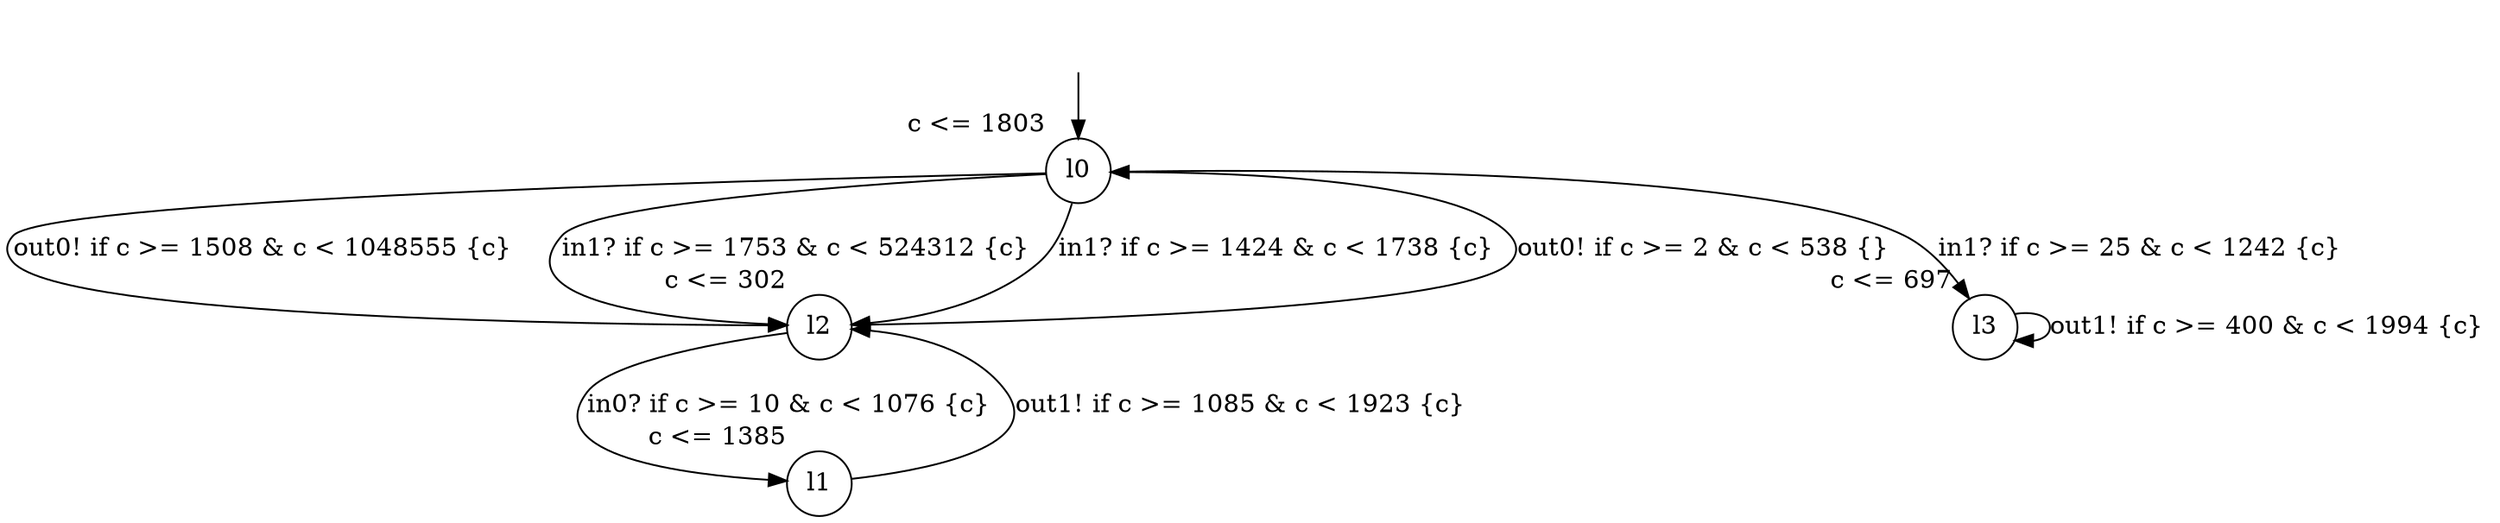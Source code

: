 digraph g {
__start0 [label="" shape="none"];
l0 [shape="circle" margin=0 label="l0", xlabel="c <= 1803"];
l1 [shape="circle" margin=0 label="l1", xlabel="c <= 1385"];
l2 [shape="circle" margin=0 label="l2", xlabel="c <= 302"];
l3 [shape="circle" margin=0 label="l3", xlabel="c <= 697"];
l0 -> l3 [label="in1? if c >= 25 & c < 1242 {c} "];
l0 -> l2 [label="out0! if c >= 1508 & c < 1048555 {c} "];
l0 -> l2 [label="in1? if c >= 1753 & c < 524312 {c} "];
l0 -> l2 [label="in1? if c >= 1424 & c < 1738 {c} "];
l1 -> l2 [label="out1! if c >= 1085 & c < 1923 {c} "];
l2 -> l1 [label="in0? if c >= 10 & c < 1076 {c} "];
l2 -> l0 [label="out0! if c >= 2 & c < 538 {} "];
l3 -> l3 [label="out1! if c >= 400 & c < 1994 {c} "];
__start0 -> l0;
}
